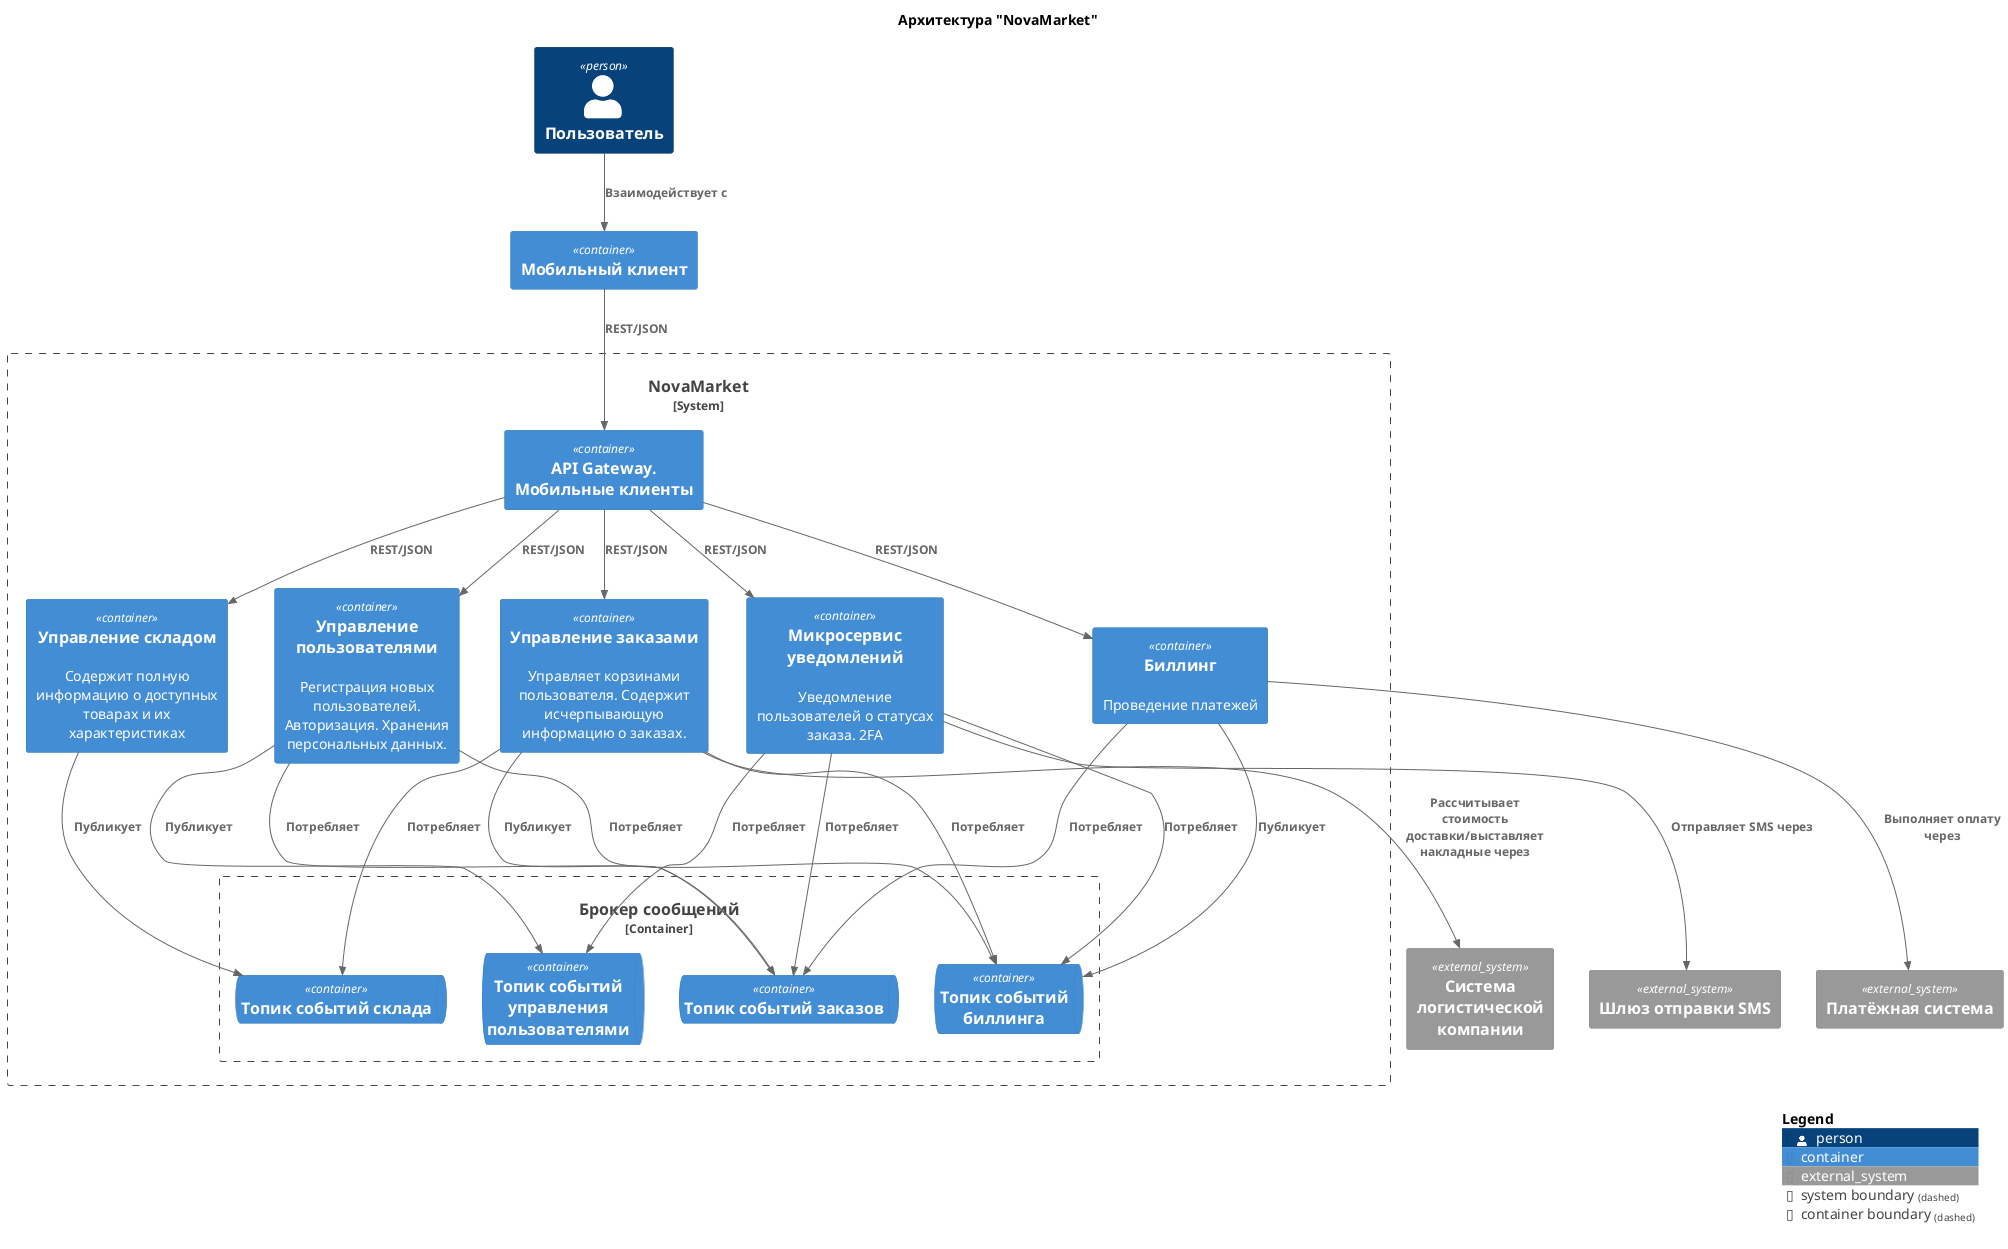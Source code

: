@startuml
!include <C4/C4_Container>

title Архитектура "NovaMarket"

Person(user, "Пользователь")

System_Ext(sms_gateway, "Шлюз отправки SMS")
System_Ext(payment_gateway, "Платёжная система")
System_Ext(logistic_gateway, "Система логистической компании")

Container(client_mobile, "Мобильный клиент")

System_Boundary(platform, "NovaMarket") {

    Container(client_mobile_api, "API Gateway. Мобильные клиенты")

    Container(users_manager, "Управление пользователями", "", "Регистрация новых пользователей. Авторизация. Хранения персональных данных.")
    Container(warehouse, "Управление складом", "", "Содержит полную информацию о доступных товарах и их характеристиках")
    Container(billing, "Биллинг", "", "Проведение платежей")
    Container(orders_manager, "Управление заказами", "", "Управляет корзинами пользователя. Содержит исчерпывающую информацию о заказах.")
    Container(notifications, "Микросервис уведомлений", "", "Уведомление пользователей о статусах заказа. 2FA")

    Container_Boundary(kafka, "Брокер сообщений") {
        ContainerQueue(warehouse_topic, "Топик событий склада")
        ContainerQueue(orders_topic, "Топик событий заказов")
        ContainerQueue(billing_topic, "Топик событий биллинга")
        ContainerQueue(users_topic, "Топик событий управления пользователями")
    }

    Rel(users_manager, users_topic, "Публикует")
    Rel(notifications, users_topic, "Потребляет")

    Rel(warehouse, warehouse_topic, "Публикует")
    Rel(orders_manager, warehouse_topic, "Потребляет")

    Rel(billing, billing_topic, "Публикует")
    Rel(orders_manager, billing_topic, "Потребляет")
    Rel(notifications, billing_topic, "Потребляет")
    Rel(users_manager, billing_topic, "Потребляет")

    Rel(orders_manager, orders_topic, "Публикует")
    Rel(billing, orders_topic, "Потребляет")
    Rel(notifications, orders_topic, "Потребляет")
    Rel(users_manager, orders_topic, "Потребляет")

    Rel(client_mobile_api, users_manager, "REST/JSON")
    Rel(client_mobile_api, warehouse, "REST/JSON")
    Rel(client_mobile_api, orders_manager, "REST/JSON")
    Rel(client_mobile_api, billing, "REST/JSON")
    Rel(client_mobile_api, notifications, "REST/JSON")
}

Rel(billing, payment_gateway, "Выполняет оплату через")
Rel(notifications, sms_gateway, "Отправляет SMS через")
Rel(orders_manager, logistic_gateway, "Рассчитывает стоимость доставки/выставляет накладные через")
Rel(user, client_mobile, "Взаимодействует с")
Rel(client_mobile, client_mobile_api, "REST/JSON")

SHOW_LEGEND(false)
@enduml